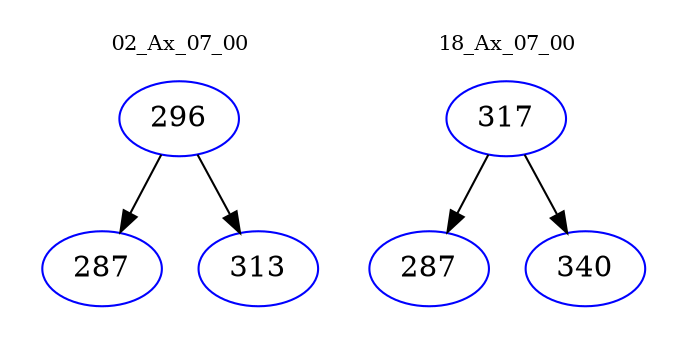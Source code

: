 digraph{
subgraph cluster_0 {
color = white
label = "02_Ax_07_00";
fontsize=10;
T0_296 [label="296", color="blue"]
T0_296 -> T0_287 [color="black"]
T0_287 [label="287", color="blue"]
T0_296 -> T0_313 [color="black"]
T0_313 [label="313", color="blue"]
}
subgraph cluster_1 {
color = white
label = "18_Ax_07_00";
fontsize=10;
T1_317 [label="317", color="blue"]
T1_317 -> T1_287 [color="black"]
T1_287 [label="287", color="blue"]
T1_317 -> T1_340 [color="black"]
T1_340 [label="340", color="blue"]
}
}
